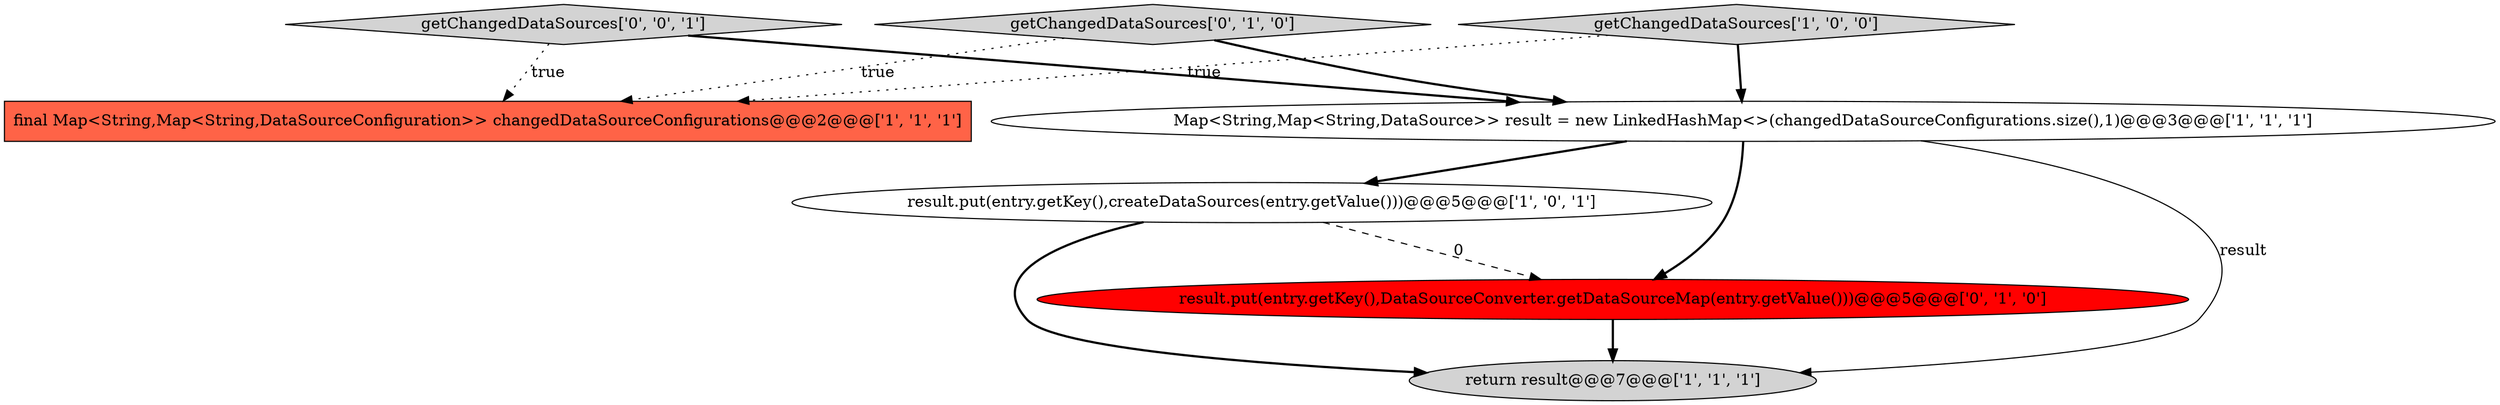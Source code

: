 digraph {
2 [style = filled, label = "result.put(entry.getKey(),createDataSources(entry.getValue()))@@@5@@@['1', '0', '1']", fillcolor = white, shape = ellipse image = "AAA0AAABBB1BBB"];
7 [style = filled, label = "getChangedDataSources['0', '0', '1']", fillcolor = lightgray, shape = diamond image = "AAA0AAABBB3BBB"];
4 [style = filled, label = "getChangedDataSources['1', '0', '0']", fillcolor = lightgray, shape = diamond image = "AAA0AAABBB1BBB"];
3 [style = filled, label = "final Map<String,Map<String,DataSourceConfiguration>> changedDataSourceConfigurations@@@2@@@['1', '1', '1']", fillcolor = tomato, shape = box image = "AAA0AAABBB1BBB"];
0 [style = filled, label = "Map<String,Map<String,DataSource>> result = new LinkedHashMap<>(changedDataSourceConfigurations.size(),1)@@@3@@@['1', '1', '1']", fillcolor = white, shape = ellipse image = "AAA0AAABBB1BBB"];
6 [style = filled, label = "result.put(entry.getKey(),DataSourceConverter.getDataSourceMap(entry.getValue()))@@@5@@@['0', '1', '0']", fillcolor = red, shape = ellipse image = "AAA1AAABBB2BBB"];
1 [style = filled, label = "return result@@@7@@@['1', '1', '1']", fillcolor = lightgray, shape = ellipse image = "AAA0AAABBB1BBB"];
5 [style = filled, label = "getChangedDataSources['0', '1', '0']", fillcolor = lightgray, shape = diamond image = "AAA0AAABBB2BBB"];
6->1 [style = bold, label=""];
7->0 [style = bold, label=""];
4->3 [style = dotted, label="true"];
5->3 [style = dotted, label="true"];
5->0 [style = bold, label=""];
7->3 [style = dotted, label="true"];
0->6 [style = bold, label=""];
2->1 [style = bold, label=""];
4->0 [style = bold, label=""];
0->2 [style = bold, label=""];
0->1 [style = solid, label="result"];
2->6 [style = dashed, label="0"];
}
